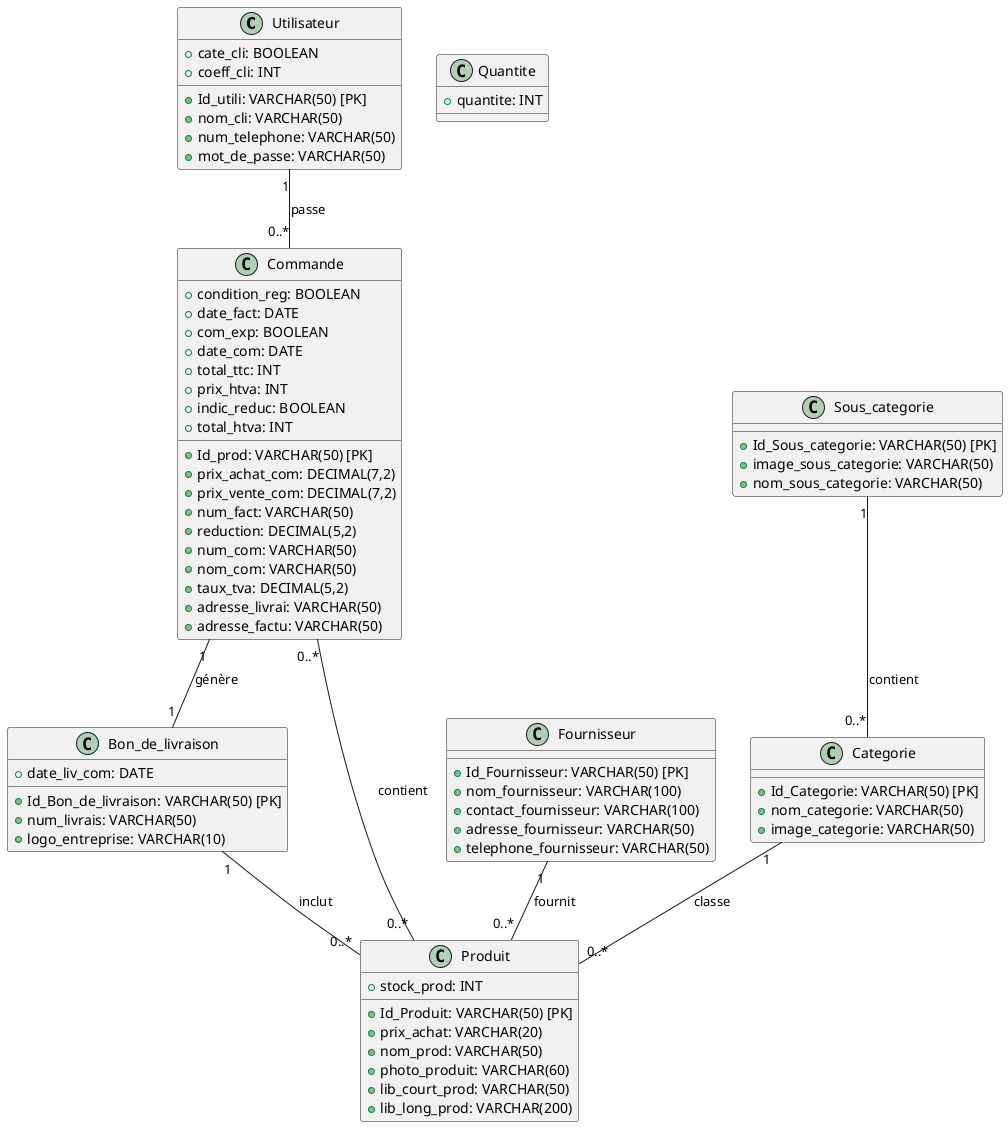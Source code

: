 @startuml Commande
class Utilisateur {
    + Id_utili: VARCHAR(50) [PK]
    + nom_cli: VARCHAR(50)
    + cate_cli: BOOLEAN
    + coeff_cli: INT
    + num_telephone: VARCHAR(50)
    + mot_de_passe: VARCHAR(50)
}

class Bon_de_livraison {
    + Id_Bon_de_livraison: VARCHAR(50) [PK]
    + num_livrais: VARCHAR(50)
    + logo_entreprise: VARCHAR(10)
    + date_liv_com: DATE
}

class Commande {
    + Id_prod: VARCHAR(50) [PK]
    + prix_achat_com: DECIMAL(7,2)
    + prix_vente_com: DECIMAL(7,2)
    + condition_reg: BOOLEAN
    + date_fact: DATE
    + num_fact: VARCHAR(50)
    + reduction: DECIMAL(5,2)
    + com_exp: BOOLEAN
    + num_com: VARCHAR(50)
    + nom_com: VARCHAR(50)
    + date_com: DATE
    + total_ttc: INT
    + taux_tva: DECIMAL(5,2)
    + adresse_livrai: VARCHAR(50)
    + prix_htva: INT
    + indic_reduc: BOOLEAN
    + total_htva: INT
    + adresse_factu: VARCHAR(50)
}

class Fournisseur {
    + Id_Fournisseur: VARCHAR(50) [PK]
    + nom_fournisseur: VARCHAR(100)
    + contact_fournisseur: VARCHAR(100)
    + adresse_fournisseur: VARCHAR(50)
    + telephone_fournisseur: VARCHAR(50)
}

class Sous_categorie {
    + Id_Sous_categorie: VARCHAR(50) [PK]
    + image_sous_categorie: VARCHAR(50)
    + nom_sous_categorie: VARCHAR(50)
}

class Categorie {
    + Id_Categorie: VARCHAR(50) [PK]
    + nom_categorie: VARCHAR(50)
    + image_categorie: VARCHAR(50)
}

class Produit {
    + Id_Produit: VARCHAR(50) [PK]
    + prix_achat: VARCHAR(20)
    + nom_prod: VARCHAR(50)
    + stock_prod: INT
    + photo_produit: VARCHAR(60)
    + lib_court_prod: VARCHAR(50)
    + lib_long_prod: VARCHAR(200)
}

class Quantite {
    + quantite: INT
}


Utilisateur "1" -- "0..*" Commande : passe
Commande "1" -- "1" Bon_de_livraison : génère
Commande "0..*" -- "0..*" Produit : contient
Bon_de_livraison "1" -- "0..*" Produit : inclut
Fournisseur "1" -- "0..*" Produit : fournit
Sous_categorie "1" -- "0..*" Categorie : contient
Categorie "1" -- "0..*" Produit : classe




@enduml
